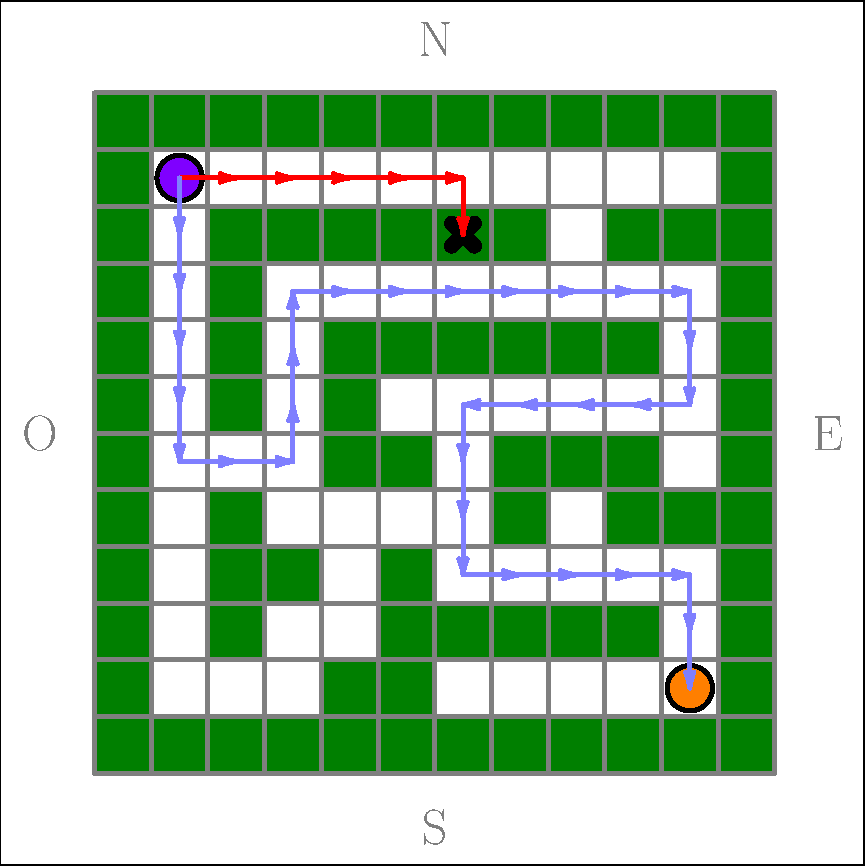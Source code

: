 import math;
unitsize(1cm,1cm);

int[][] lab = {
    {1, 1, 1, 1, 1, 1, 1, 1, 1, 1, 1, 1},
    {1, 0, 0, 0, 0, 0, 0, 0, 0, 0, 0, 1},
    {1, 0, 1, 1, 1, 1, 1, 1, 0, 1, 1, 1},
    {1, 0, 1, 0, 0, 0, 0, 0, 0, 0, 0, 1},
    {1, 0, 1, 0, 1, 1, 1, 1, 1, 1, 0, 1},
    {1, 0, 1, 0, 1, 0, 0, 0, 0, 0, 0, 1},
    {1, 0, 0, 0, 1, 1, 0, 1, 1, 1, 0, 1},
    {1, 0, 1, 0, 0, 0, 0, 1, 0, 1, 1, 1},
    {1, 0, 1, 1, 0, 1, 0, 0, 0, 0, 0, 1},
    {1, 0, 1, 0, 0, 1, 1, 1, 1, 1, 0, 1},
    {1, 0, 0, 0, 1, 1, 0, 0, 0, 0, 0, 1},
    {1, 1, 1, 1, 1, 1, 1, 1, 1, 1, 1, 1}
};

int i, j;
for(i=0; i<12; ++i){
    for(j=0; j<12; ++j){
        if(lab[i][j] == 1){
            path c = shift(j, 11 - i) * unitsquare;
            filldraw(c, deepgreen, black+2bp);
        }
    }
}
path c = shift(10.5, 1.5) * scale(0.4) * unitcircle;
filldraw(c, orange, black+2bp);
path c = shift(1.5, 10.5) * scale(0.4) * unitcircle;
filldraw(c, purple, black+2bp);

add(grid(12, 12, grey+2bp));

string[] chemin_1 = array('EEEEES');
string[] chemin_2 = array('SSSSSEENNNEEEEEEESSOOOOSSSEEEESS');


void chemine(string[] chemin, int l, pen p){
    real x = 1 + 0.5;
    real y = 12 - 1 - 0.5;
    int k = 0;
    for(int k=0; k<l; ++k){
        if        (chemin[k] == 'N'){
            draw((x, y)--(x, y+1), p, Arrow(HookHead, 5bp));
            ++y;
        } else if (chemin[k] == 'S'){
            draw((x, y)--(x, y-1), p, Arrow(HookHead, 5bp));
            --y;
        } else if (chemin[k] == 'E'){
            draw((x, y)--(x+1, y), p, Arrow(HookHead, 5bp));
            ++x;
        } else if (chemin[k] == 'O'){
            draw((x, y)--(x-1, y), p, Arrow(HookHead, 5bp));
            --x;
        }
    }
}

draw(shift(6.5, 9.5)*scale(0.3)*cross(4, round=true, r=0.1), black+6bp);
chemine(chemin_1, 6, red+2bp);
chemine(chemin_2, 32, lightblue+2bp);

label("N", ( 6, 12), 2*N, fontsize(32pt)+gray);
label("E", (12,  6), 2*E, fontsize(32pt)+gray);
label("S", ( 6,  0), 2*S, fontsize(32pt)+gray);
label("O", ( 0,  6), 2*W, fontsize(32pt)+gray);


shipout(bbox(.25cm));
